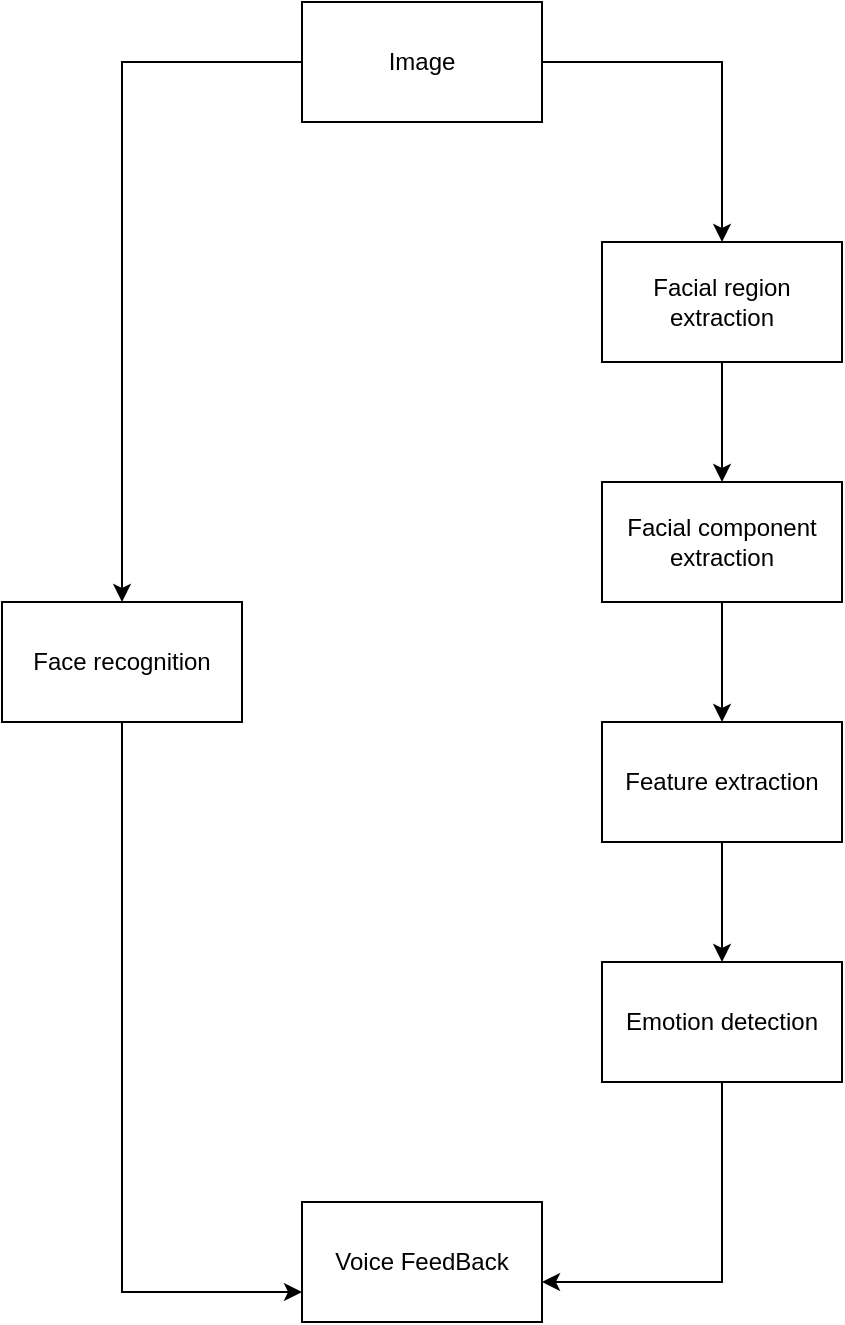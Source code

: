 <mxfile version="13.9.9" type="device"><diagram id="ODqP4IjojO55KbSmOEq7" name="Page-1"><mxGraphModel dx="1024" dy="592" grid="1" gridSize="10" guides="1" tooltips="1" connect="1" arrows="1" fold="1" page="1" pageScale="1" pageWidth="850" pageHeight="1100" math="0" shadow="0"><root><mxCell id="0"/><mxCell id="1" parent="0"/><mxCell id="ucflEFlcHdHAL5J2WRfL-11" style="edgeStyle=orthogonalEdgeStyle;rounded=0;orthogonalLoop=1;jettySize=auto;html=1;entryX=0.5;entryY=0;entryDx=0;entryDy=0;" edge="1" parent="1" source="ucflEFlcHdHAL5J2WRfL-2" target="ucflEFlcHdHAL5J2WRfL-4"><mxGeometry relative="1" as="geometry"/></mxCell><mxCell id="ucflEFlcHdHAL5J2WRfL-12" style="edgeStyle=orthogonalEdgeStyle;rounded=0;orthogonalLoop=1;jettySize=auto;html=1;" edge="1" parent="1" source="ucflEFlcHdHAL5J2WRfL-2" target="ucflEFlcHdHAL5J2WRfL-7"><mxGeometry relative="1" as="geometry"/></mxCell><mxCell id="ucflEFlcHdHAL5J2WRfL-2" value="Image" style="rounded=0;whiteSpace=wrap;html=1;" vertex="1" parent="1"><mxGeometry x="330" y="80" width="120" height="60" as="geometry"/></mxCell><mxCell id="ucflEFlcHdHAL5J2WRfL-3" value="Voice FeedBack" style="rounded=0;whiteSpace=wrap;html=1;" vertex="1" parent="1"><mxGeometry x="330" y="680" width="120" height="60" as="geometry"/></mxCell><mxCell id="ucflEFlcHdHAL5J2WRfL-16" style="edgeStyle=orthogonalEdgeStyle;rounded=0;orthogonalLoop=1;jettySize=auto;html=1;entryX=0;entryY=0.75;entryDx=0;entryDy=0;" edge="1" parent="1" source="ucflEFlcHdHAL5J2WRfL-4" target="ucflEFlcHdHAL5J2WRfL-3"><mxGeometry relative="1" as="geometry"><mxPoint x="240" y="720" as="targetPoint"/><Array as="points"><mxPoint x="240" y="725"/></Array></mxGeometry></mxCell><mxCell id="ucflEFlcHdHAL5J2WRfL-4" value="Face recognition" style="rounded=0;whiteSpace=wrap;html=1;" vertex="1" parent="1"><mxGeometry x="180" y="380" width="120" height="60" as="geometry"/></mxCell><mxCell id="ucflEFlcHdHAL5J2WRfL-18" style="edgeStyle=orthogonalEdgeStyle;rounded=0;orthogonalLoop=1;jettySize=auto;html=1;" edge="1" parent="1" source="ucflEFlcHdHAL5J2WRfL-5"><mxGeometry relative="1" as="geometry"><mxPoint x="450" y="720" as="targetPoint"/><Array as="points"><mxPoint x="540" y="720"/><mxPoint x="450" y="720"/></Array></mxGeometry></mxCell><mxCell id="ucflEFlcHdHAL5J2WRfL-5" value="Emotion detection" style="rounded=0;whiteSpace=wrap;html=1;" vertex="1" parent="1"><mxGeometry x="480" y="560" width="120" height="60" as="geometry"/></mxCell><mxCell id="ucflEFlcHdHAL5J2WRfL-15" style="edgeStyle=orthogonalEdgeStyle;rounded=0;orthogonalLoop=1;jettySize=auto;html=1;entryX=0.5;entryY=0;entryDx=0;entryDy=0;" edge="1" parent="1" source="ucflEFlcHdHAL5J2WRfL-6" target="ucflEFlcHdHAL5J2WRfL-5"><mxGeometry relative="1" as="geometry"/></mxCell><mxCell id="ucflEFlcHdHAL5J2WRfL-6" value="Feature extraction" style="rounded=0;whiteSpace=wrap;html=1;" vertex="1" parent="1"><mxGeometry x="480" y="440" width="120" height="60" as="geometry"/></mxCell><mxCell id="ucflEFlcHdHAL5J2WRfL-13" style="edgeStyle=orthogonalEdgeStyle;rounded=0;orthogonalLoop=1;jettySize=auto;html=1;" edge="1" parent="1" source="ucflEFlcHdHAL5J2WRfL-7" target="ucflEFlcHdHAL5J2WRfL-8"><mxGeometry relative="1" as="geometry"/></mxCell><mxCell id="ucflEFlcHdHAL5J2WRfL-7" value="Facial region extraction" style="rounded=0;whiteSpace=wrap;html=1;" vertex="1" parent="1"><mxGeometry x="480" y="200" width="120" height="60" as="geometry"/></mxCell><mxCell id="ucflEFlcHdHAL5J2WRfL-14" style="edgeStyle=orthogonalEdgeStyle;rounded=0;orthogonalLoop=1;jettySize=auto;html=1;entryX=0.5;entryY=0;entryDx=0;entryDy=0;" edge="1" parent="1" source="ucflEFlcHdHAL5J2WRfL-8" target="ucflEFlcHdHAL5J2WRfL-6"><mxGeometry relative="1" as="geometry"/></mxCell><mxCell id="ucflEFlcHdHAL5J2WRfL-8" value="Facial component extraction" style="rounded=0;whiteSpace=wrap;html=1;" vertex="1" parent="1"><mxGeometry x="480" y="320" width="120" height="60" as="geometry"/></mxCell></root></mxGraphModel></diagram></mxfile>